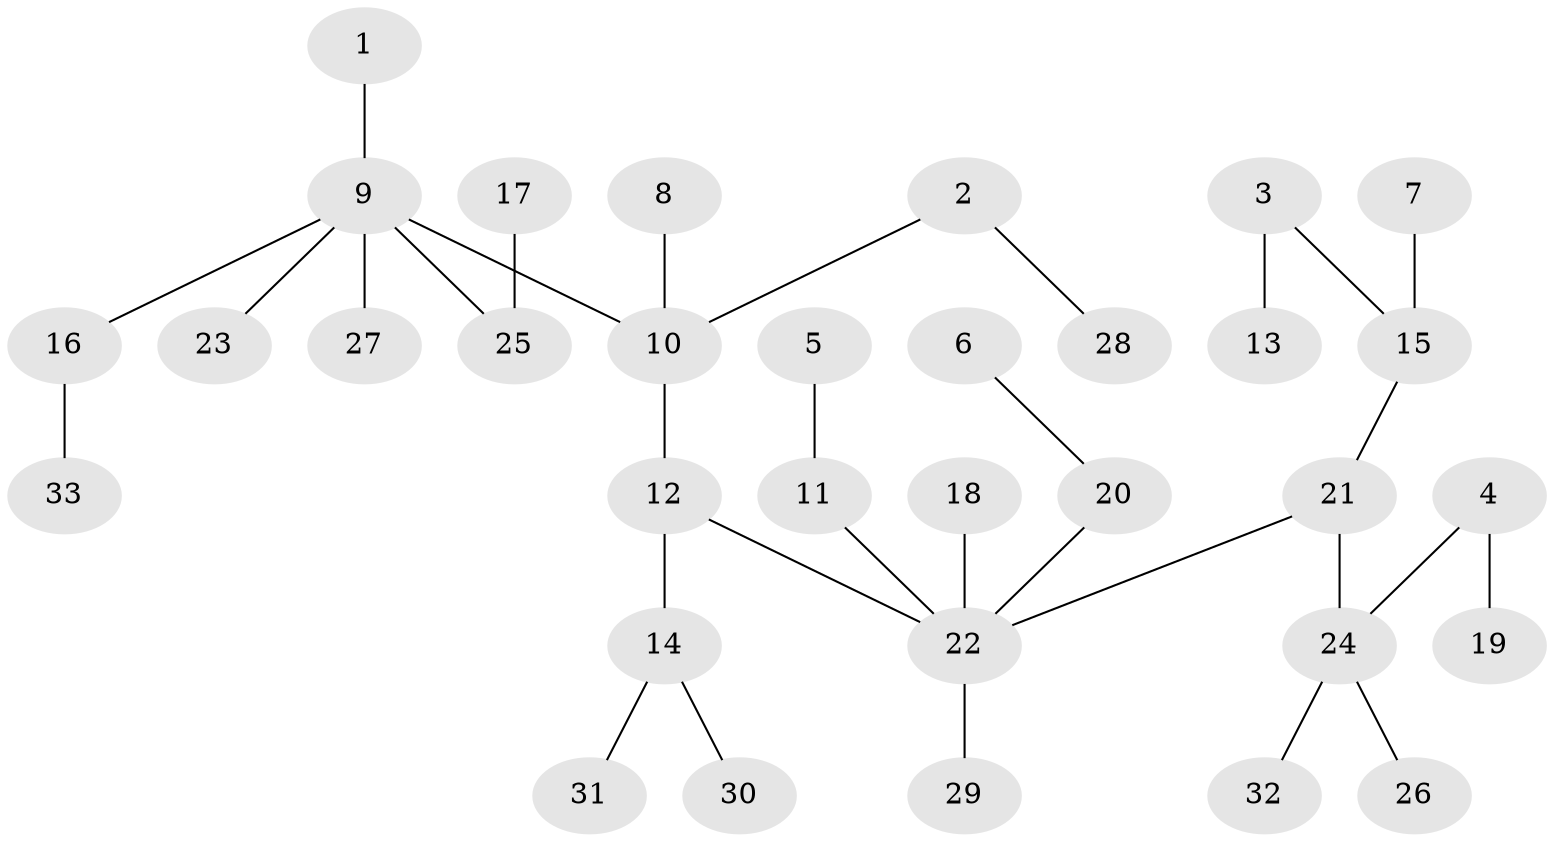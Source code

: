// original degree distribution, {3: 0.12307692307692308, 7: 0.015384615384615385, 2: 0.35384615384615387, 4: 0.046153846153846156, 5: 0.015384615384615385, 6: 0.015384615384615385, 1: 0.4307692307692308}
// Generated by graph-tools (version 1.1) at 2025/50/03/09/25 03:50:20]
// undirected, 33 vertices, 32 edges
graph export_dot {
graph [start="1"]
  node [color=gray90,style=filled];
  1;
  2;
  3;
  4;
  5;
  6;
  7;
  8;
  9;
  10;
  11;
  12;
  13;
  14;
  15;
  16;
  17;
  18;
  19;
  20;
  21;
  22;
  23;
  24;
  25;
  26;
  27;
  28;
  29;
  30;
  31;
  32;
  33;
  1 -- 9 [weight=1.0];
  2 -- 10 [weight=1.0];
  2 -- 28 [weight=1.0];
  3 -- 13 [weight=1.0];
  3 -- 15 [weight=1.0];
  4 -- 19 [weight=1.0];
  4 -- 24 [weight=1.0];
  5 -- 11 [weight=1.0];
  6 -- 20 [weight=1.0];
  7 -- 15 [weight=1.0];
  8 -- 10 [weight=1.0];
  9 -- 10 [weight=1.0];
  9 -- 16 [weight=1.0];
  9 -- 23 [weight=1.0];
  9 -- 25 [weight=1.0];
  9 -- 27 [weight=1.0];
  10 -- 12 [weight=1.0];
  11 -- 22 [weight=1.0];
  12 -- 14 [weight=1.0];
  12 -- 22 [weight=1.0];
  14 -- 30 [weight=1.0];
  14 -- 31 [weight=1.0];
  15 -- 21 [weight=1.0];
  16 -- 33 [weight=1.0];
  17 -- 25 [weight=1.0];
  18 -- 22 [weight=1.0];
  20 -- 22 [weight=1.0];
  21 -- 22 [weight=1.0];
  21 -- 24 [weight=1.0];
  22 -- 29 [weight=1.0];
  24 -- 26 [weight=1.0];
  24 -- 32 [weight=1.0];
}
